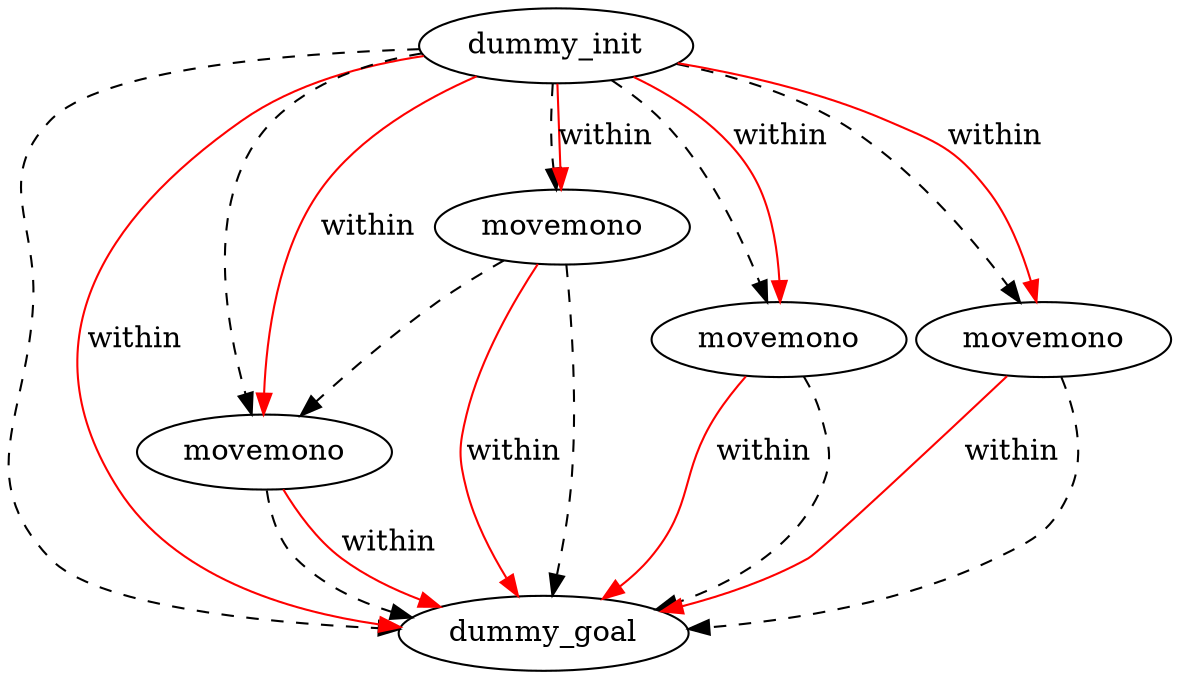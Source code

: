 digraph {
	"0b52b035-0882-03de-ee70-57639d65bc54" [label=dummy_init]
	"e16775ad-ae6d-a525-6aac-2a7f88f14233" [label=dummy_goal]
	"fcb205b7-1c2b-fee1-f143-d61a6b794ad0" [label=movemono]
	"5840e4df-4d95-aeb5-de4a-3aef10cdea9d" [label=movemono]
	"85c180d0-5390-a37b-e1b3-8d411532de82" [label=movemono]
	"08e3995b-524d-264e-b3f4-f131c4ca46aa" [label=movemono]
	"85c180d0-5390-a37b-e1b3-8d411532de82" -> "fcb205b7-1c2b-fee1-f143-d61a6b794ad0" [color=black style=dashed]
	"0b52b035-0882-03de-ee70-57639d65bc54" -> "e16775ad-ae6d-a525-6aac-2a7f88f14233" [color=black style=dashed]
	"08e3995b-524d-264e-b3f4-f131c4ca46aa" -> "e16775ad-ae6d-a525-6aac-2a7f88f14233" [color=black style=dashed]
	"85c180d0-5390-a37b-e1b3-8d411532de82" -> "e16775ad-ae6d-a525-6aac-2a7f88f14233" [color=black style=dashed]
	"5840e4df-4d95-aeb5-de4a-3aef10cdea9d" -> "e16775ad-ae6d-a525-6aac-2a7f88f14233" [color=black style=dashed]
	"0b52b035-0882-03de-ee70-57639d65bc54" -> "fcb205b7-1c2b-fee1-f143-d61a6b794ad0" [color=black style=dashed]
	"0b52b035-0882-03de-ee70-57639d65bc54" -> "08e3995b-524d-264e-b3f4-f131c4ca46aa" [color=black style=dashed]
	"0b52b035-0882-03de-ee70-57639d65bc54" -> "5840e4df-4d95-aeb5-de4a-3aef10cdea9d" [color=black style=dashed]
	"0b52b035-0882-03de-ee70-57639d65bc54" -> "85c180d0-5390-a37b-e1b3-8d411532de82" [color=black style=dashed]
	"fcb205b7-1c2b-fee1-f143-d61a6b794ad0" -> "e16775ad-ae6d-a525-6aac-2a7f88f14233" [color=black style=dashed]
	"0b52b035-0882-03de-ee70-57639d65bc54" -> "5840e4df-4d95-aeb5-de4a-3aef10cdea9d" [label=within color=red]
	"0b52b035-0882-03de-ee70-57639d65bc54" -> "85c180d0-5390-a37b-e1b3-8d411532de82" [label=within color=red]
	"85c180d0-5390-a37b-e1b3-8d411532de82" -> "e16775ad-ae6d-a525-6aac-2a7f88f14233" [label=within color=red]
	"fcb205b7-1c2b-fee1-f143-d61a6b794ad0" -> "e16775ad-ae6d-a525-6aac-2a7f88f14233" [label=within color=red]
	"5840e4df-4d95-aeb5-de4a-3aef10cdea9d" -> "e16775ad-ae6d-a525-6aac-2a7f88f14233" [label=within color=red]
	"08e3995b-524d-264e-b3f4-f131c4ca46aa" -> "e16775ad-ae6d-a525-6aac-2a7f88f14233" [label=within color=red]
	"0b52b035-0882-03de-ee70-57639d65bc54" -> "08e3995b-524d-264e-b3f4-f131c4ca46aa" [label=within color=red]
	"0b52b035-0882-03de-ee70-57639d65bc54" -> "e16775ad-ae6d-a525-6aac-2a7f88f14233" [label=within color=red]
	"0b52b035-0882-03de-ee70-57639d65bc54" -> "fcb205b7-1c2b-fee1-f143-d61a6b794ad0" [label=within color=red]
}
